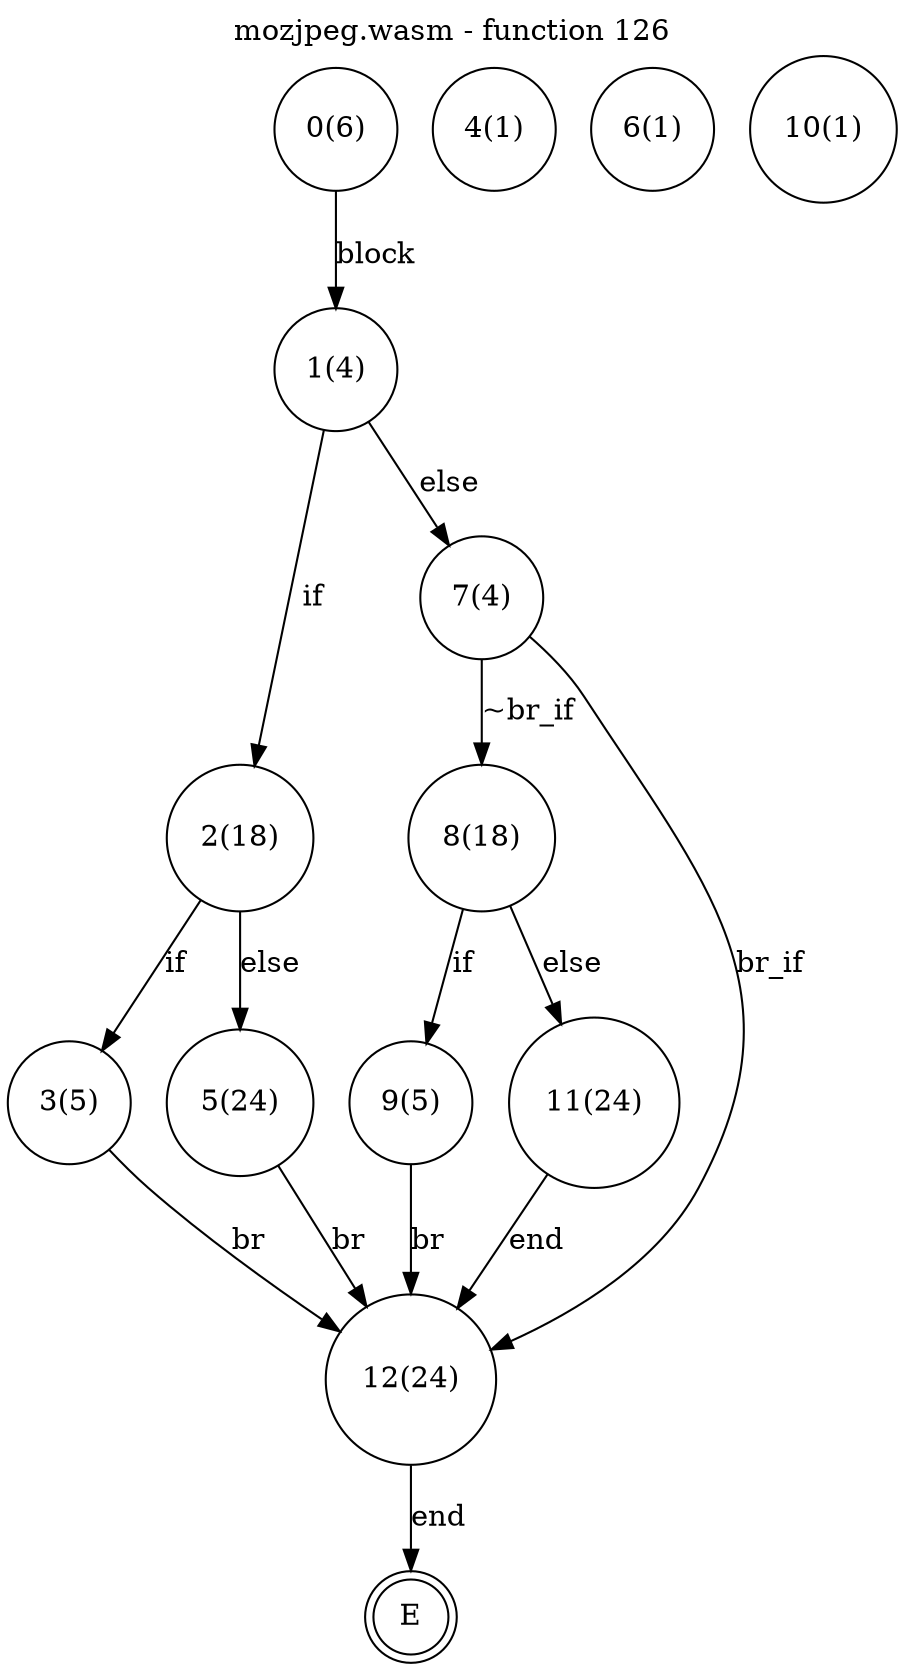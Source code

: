 digraph finite_state_machine {
    label = "mozjpeg.wasm - function 126"
    labelloc =  t
    labelfontsize = 16
    labelfontcolor = black
    labelfontname = "Helvetica"
    node [shape = doublecircle]; E ;
node [shape=circle, fontcolor=black, style="", label="0(6)"]0
node [shape=circle, fontcolor=black, style="", label="1(4)"]1
node [shape=circle, fontcolor=black, style="", label="2(18)"]2
node [shape=circle, fontcolor=black, style="", label="3(5)"]3
node [shape=circle, fontcolor=black, style="", label="4(1)"]4
node [shape=circle, fontcolor=black, style="", label="5(24)"]5
node [shape=circle, fontcolor=black, style="", label="6(1)"]6
node [shape=circle, fontcolor=black, style="", label="7(4)"]7
node [shape=circle, fontcolor=black, style="", label="8(18)"]8
node [shape=circle, fontcolor=black, style="", label="9(5)"]9
node [shape=circle, fontcolor=black, style="", label="10(1)"]10
node [shape=circle, fontcolor=black, style="", label="11(24)"]11
node [shape=circle, fontcolor=black, style="", label="12(24)"]12
node [shape=circle, fontcolor=black, style="", label="E"]E
    0 -> 1[label="block"];
    1 -> 2[label="if"];
    1 -> 7[label="else"];
    2 -> 3[label="if"];
    2 -> 5[label="else"];
    3 -> 12[label="br"];
    5 -> 12[label="br"];
    7 -> 8[label="~br_if"];
    7 -> 12[label="br_if"];
    8 -> 9[label="if"];
    8 -> 11[label="else"];
    9 -> 12[label="br"];
    11 -> 12[label="end"];
    12 -> E[label="end"];
}
